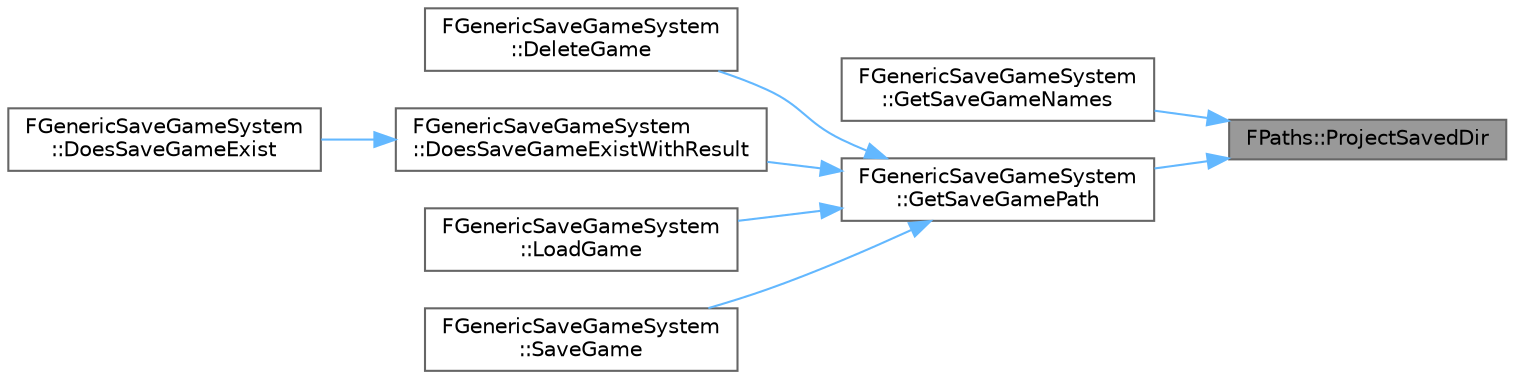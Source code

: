 digraph "FPaths::ProjectSavedDir"
{
 // INTERACTIVE_SVG=YES
 // LATEX_PDF_SIZE
  bgcolor="transparent";
  edge [fontname=Helvetica,fontsize=10,labelfontname=Helvetica,labelfontsize=10];
  node [fontname=Helvetica,fontsize=10,shape=box,height=0.2,width=0.4];
  rankdir="RL";
  Node1 [id="Node000001",label="FPaths::ProjectSavedDir",height=0.2,width=0.4,color="gray40", fillcolor="grey60", style="filled", fontcolor="black",tooltip="Returns the saved directory of the current game by looking at FApp::GetProjectName()."];
  Node1 -> Node2 [id="edge1_Node000001_Node000002",dir="back",color="steelblue1",style="solid",tooltip=" "];
  Node2 [id="Node000002",label="FGenericSaveGameSystem\l::GetSaveGameNames",height=0.2,width=0.4,color="grey40", fillcolor="white", style="filled",URL="$d0/d41/classFGenericSaveGameSystem.html#a63e73a589fa8919b36a145f47eb8c7b5",tooltip="Gets a list of all known saves."];
  Node1 -> Node3 [id="edge2_Node000001_Node000003",dir="back",color="steelblue1",style="solid",tooltip=" "];
  Node3 [id="Node000003",label="FGenericSaveGameSystem\l::GetSaveGamePath",height=0.2,width=0.4,color="grey40", fillcolor="white", style="filled",URL="$d0/d41/classFGenericSaveGameSystem.html#af6af14cdebae5e3c870b4b3fcc1d8936",tooltip="Get the path to save game file for the given name, a platform may be able to simply override this and..."];
  Node3 -> Node4 [id="edge3_Node000003_Node000004",dir="back",color="steelblue1",style="solid",tooltip=" "];
  Node4 [id="Node000004",label="FGenericSaveGameSystem\l::DeleteGame",height=0.2,width=0.4,color="grey40", fillcolor="white", style="filled",URL="$d0/d41/classFGenericSaveGameSystem.html#ac0eb185085c418e8ee89703b9fb61bdc",tooltip="Delete an existing save game, blocking until complete."];
  Node3 -> Node5 [id="edge4_Node000003_Node000005",dir="back",color="steelblue1",style="solid",tooltip=" "];
  Node5 [id="Node000005",label="FGenericSaveGameSystem\l::DoesSaveGameExistWithResult",height=0.2,width=0.4,color="grey40", fillcolor="white", style="filled",URL="$d0/d41/classFGenericSaveGameSystem.html#a339a52372d5170313522992505666ab3",tooltip="Similar to DoesSaveGameExist, except returns a result code with more information."];
  Node5 -> Node6 [id="edge5_Node000005_Node000006",dir="back",color="steelblue1",style="solid",tooltip=" "];
  Node6 [id="Node000006",label="FGenericSaveGameSystem\l::DoesSaveGameExist",height=0.2,width=0.4,color="grey40", fillcolor="white", style="filled",URL="$d0/d41/classFGenericSaveGameSystem.html#ab6f87b543fc3e3b0f05bab9d101f2913",tooltip="Return true if the named savegame exists (probably not useful with NativeUI."];
  Node3 -> Node7 [id="edge6_Node000003_Node000007",dir="back",color="steelblue1",style="solid",tooltip=" "];
  Node7 [id="Node000007",label="FGenericSaveGameSystem\l::LoadGame",height=0.2,width=0.4,color="grey40", fillcolor="white", style="filled",URL="$d0/d41/classFGenericSaveGameSystem.html#afb61f40bd4c9b25a21bb2f5659ece11a",tooltip="Loads the game, blocking until complete."];
  Node3 -> Node8 [id="edge7_Node000003_Node000008",dir="back",color="steelblue1",style="solid",tooltip=" "];
  Node8 [id="Node000008",label="FGenericSaveGameSystem\l::SaveGame",height=0.2,width=0.4,color="grey40", fillcolor="white", style="filled",URL="$d0/d41/classFGenericSaveGameSystem.html#a094cf1425a8053790eeedaa0e8b657e9",tooltip="Saves the game, blocking until complete."];
}
